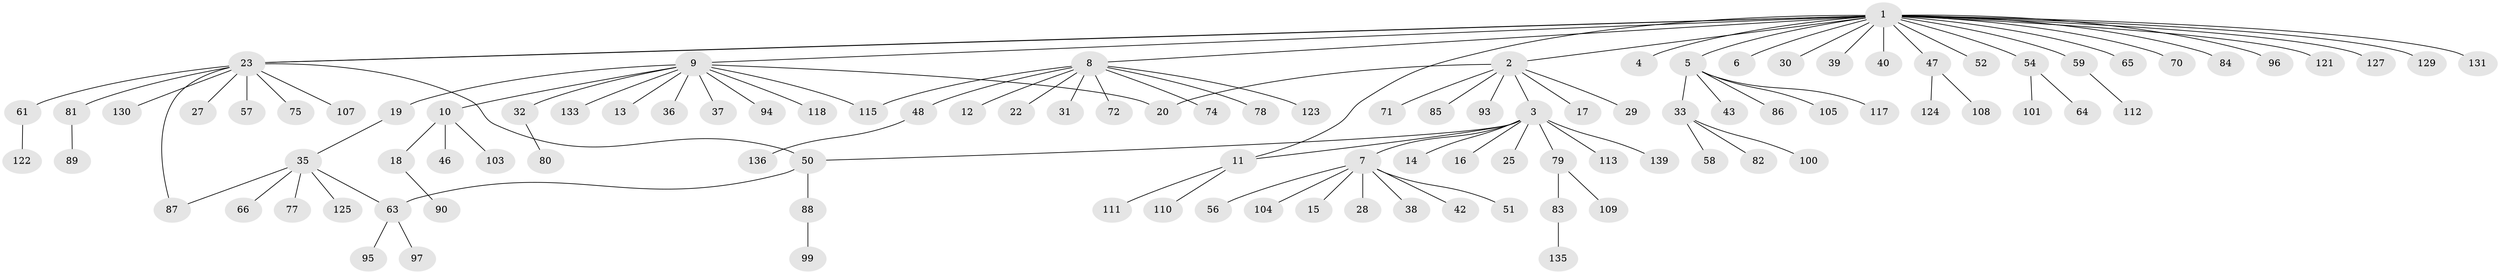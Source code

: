 // Generated by graph-tools (version 1.1) at 2025/52/02/27/25 19:52:00]
// undirected, 107 vertices, 113 edges
graph export_dot {
graph [start="1"]
  node [color=gray90,style=filled];
  1 [super="+26"];
  2 [super="+41"];
  3 [super="+45"];
  4 [super="+62"];
  5 [super="+24"];
  6 [super="+44"];
  7 [super="+116"];
  8 [super="+21"];
  9 [super="+55"];
  10 [super="+69"];
  11 [super="+49"];
  12 [super="+119"];
  13;
  14 [super="+91"];
  15;
  16;
  17 [super="+98"];
  18 [super="+76"];
  19;
  20 [super="+53"];
  22 [super="+102"];
  23 [super="+126"];
  25 [super="+134"];
  27;
  28;
  29;
  30;
  31;
  32 [super="+34"];
  33 [super="+132"];
  35 [super="+60"];
  36;
  37 [super="+73"];
  38;
  39;
  40;
  42;
  43;
  46;
  47;
  48;
  50;
  51;
  52;
  54;
  56;
  57 [super="+106"];
  58;
  59;
  61 [super="+67"];
  63 [super="+68"];
  64;
  65;
  66;
  70;
  71;
  72;
  74;
  75;
  77;
  78;
  79 [super="+138"];
  80;
  81;
  82;
  83 [super="+137"];
  84 [super="+128"];
  85;
  86;
  87 [super="+120"];
  88 [super="+92"];
  89;
  90;
  93;
  94;
  95;
  96;
  97;
  99;
  100;
  101;
  103;
  104;
  105 [super="+114"];
  107;
  108;
  109;
  110;
  111;
  112;
  113;
  115;
  117;
  118;
  121;
  122;
  123;
  124;
  125;
  127;
  129;
  130;
  131;
  133;
  135;
  136;
  139;
  1 -- 2;
  1 -- 4;
  1 -- 5 [weight=2];
  1 -- 6;
  1 -- 8;
  1 -- 9;
  1 -- 23;
  1 -- 23;
  1 -- 30;
  1 -- 39;
  1 -- 40;
  1 -- 47;
  1 -- 54;
  1 -- 65;
  1 -- 70;
  1 -- 121;
  1 -- 127;
  1 -- 129;
  1 -- 96;
  1 -- 131;
  1 -- 52;
  1 -- 84;
  1 -- 59;
  1 -- 11;
  2 -- 3;
  2 -- 17;
  2 -- 20;
  2 -- 29;
  2 -- 71;
  2 -- 85;
  2 -- 93;
  3 -- 7;
  3 -- 11;
  3 -- 14;
  3 -- 16;
  3 -- 25;
  3 -- 50;
  3 -- 79;
  3 -- 113;
  3 -- 139;
  5 -- 86;
  5 -- 33;
  5 -- 117;
  5 -- 105;
  5 -- 43;
  7 -- 15;
  7 -- 28;
  7 -- 38;
  7 -- 42;
  7 -- 51;
  7 -- 56;
  7 -- 104;
  8 -- 12;
  8 -- 22;
  8 -- 48;
  8 -- 72;
  8 -- 74;
  8 -- 78;
  8 -- 115;
  8 -- 123;
  8 -- 31;
  9 -- 10;
  9 -- 13;
  9 -- 19;
  9 -- 20;
  9 -- 32;
  9 -- 36;
  9 -- 37;
  9 -- 94;
  9 -- 115;
  9 -- 118;
  9 -- 133;
  10 -- 18;
  10 -- 46;
  10 -- 103;
  11 -- 110;
  11 -- 111;
  18 -- 90;
  19 -- 35;
  23 -- 27;
  23 -- 50;
  23 -- 57;
  23 -- 61;
  23 -- 75;
  23 -- 81;
  23 -- 87;
  23 -- 107;
  23 -- 130;
  32 -- 80;
  33 -- 58;
  33 -- 82;
  33 -- 100;
  35 -- 63;
  35 -- 66;
  35 -- 77;
  35 -- 87;
  35 -- 125;
  47 -- 108;
  47 -- 124;
  48 -- 136;
  50 -- 63;
  50 -- 88;
  54 -- 64;
  54 -- 101;
  59 -- 112;
  61 -- 122;
  63 -- 95;
  63 -- 97;
  79 -- 83;
  79 -- 109;
  81 -- 89;
  83 -- 135;
  88 -- 99;
}
